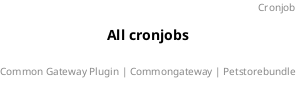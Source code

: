 @startuml
title: All cronjobs
footer: Common Gateway Plugin | Commongateway | Petstorebundle 
header: Cronjob

@enduml
